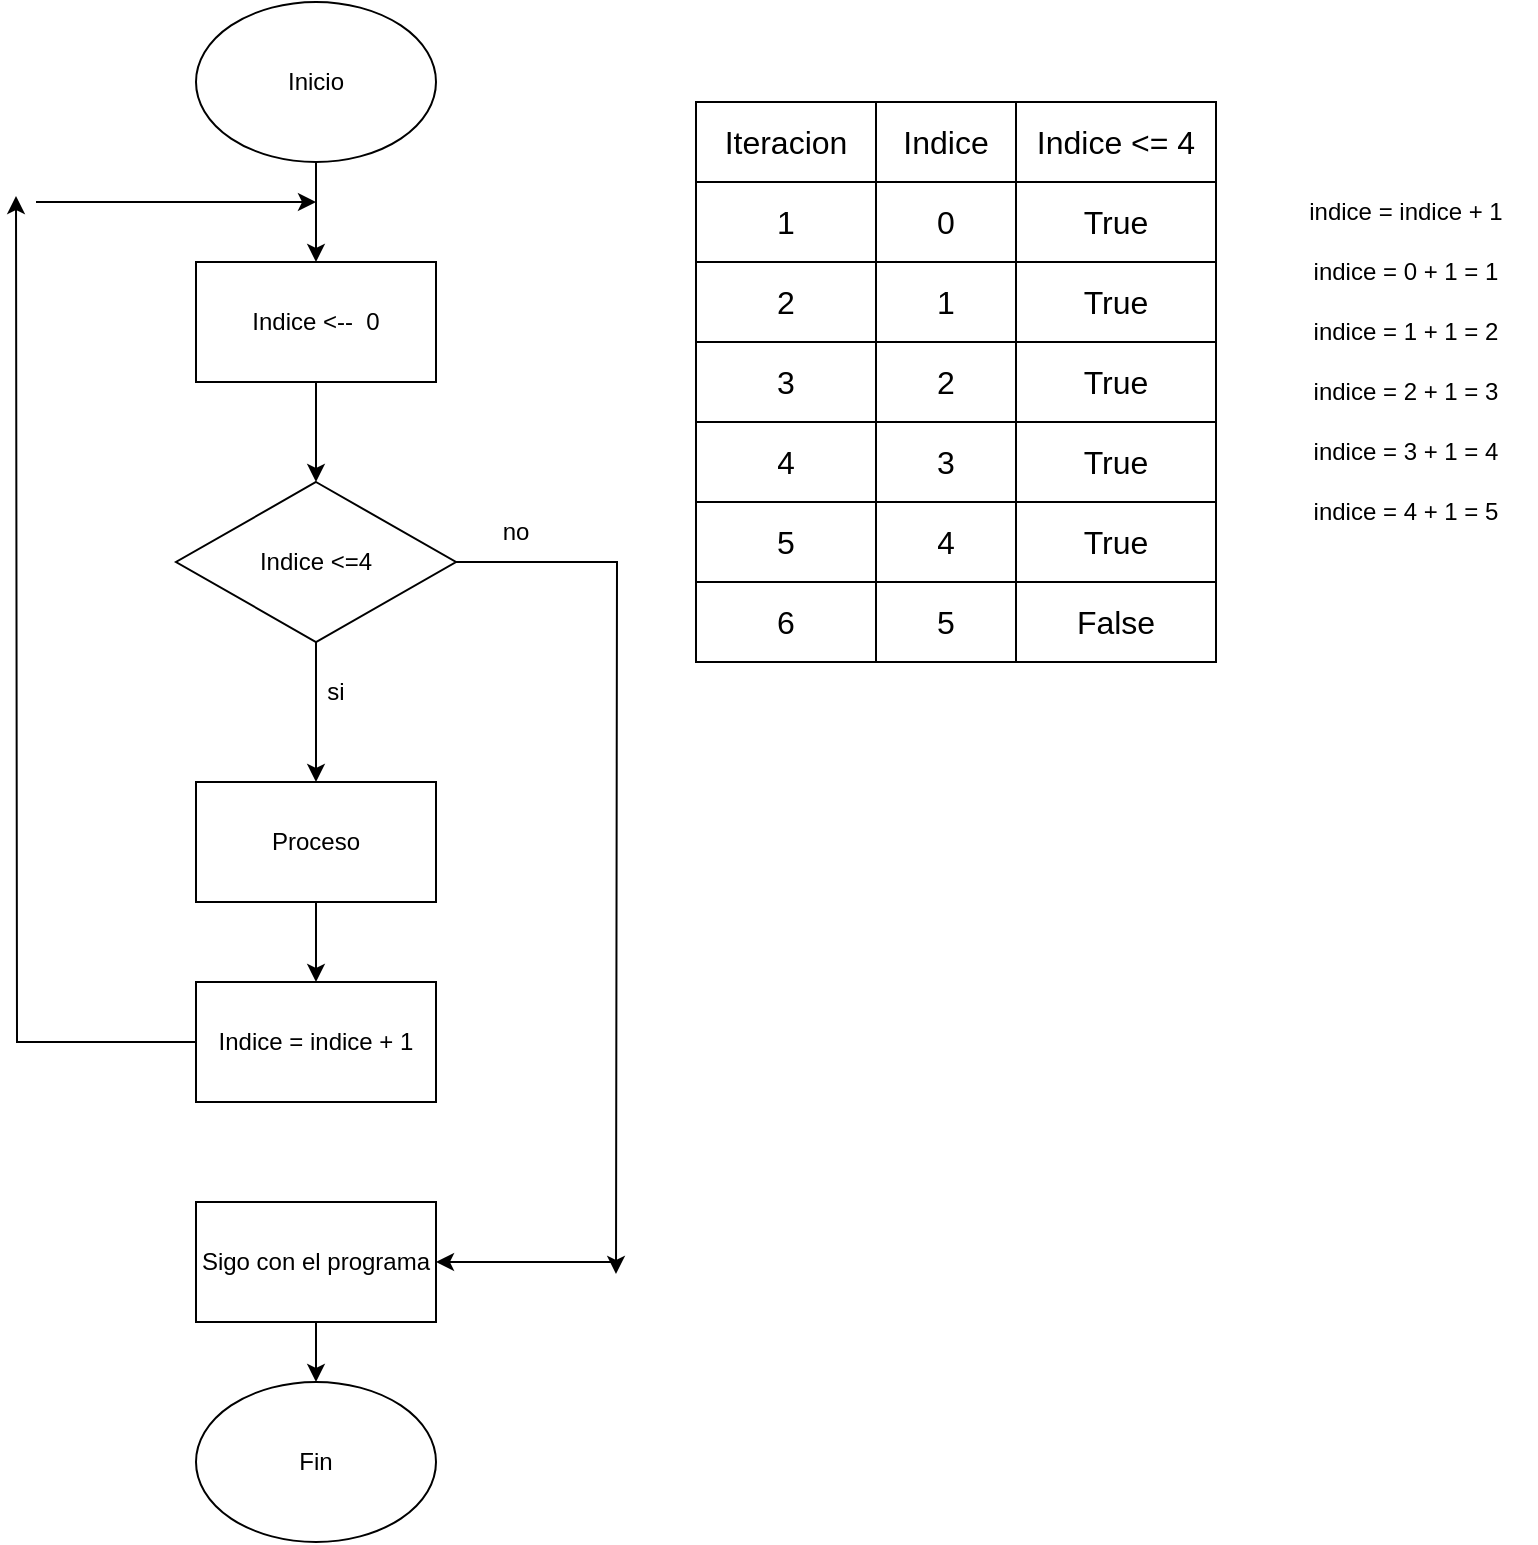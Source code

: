 <mxfile version="24.0.7" type="github">
  <diagram name="Página-1" id="5SuImOSUHE1ITO1jqcRT">
    <mxGraphModel dx="1309" dy="640" grid="1" gridSize="10" guides="1" tooltips="1" connect="1" arrows="1" fold="1" page="1" pageScale="1" pageWidth="827" pageHeight="1169" math="0" shadow="0">
      <root>
        <mxCell id="0" />
        <mxCell id="1" parent="0" />
        <mxCell id="0_4KgihBbUwdMG1QT6HZ-11" style="edgeStyle=orthogonalEdgeStyle;rounded=0;orthogonalLoop=1;jettySize=auto;html=1;exitX=0.5;exitY=1;exitDx=0;exitDy=0;entryX=0.5;entryY=0;entryDx=0;entryDy=0;" edge="1" parent="1" source="0_4KgihBbUwdMG1QT6HZ-1" target="0_4KgihBbUwdMG1QT6HZ-2">
          <mxGeometry relative="1" as="geometry" />
        </mxCell>
        <mxCell id="0_4KgihBbUwdMG1QT6HZ-1" value="Inicio" style="ellipse;whiteSpace=wrap;html=1;" vertex="1" parent="1">
          <mxGeometry x="140" y="20" width="120" height="80" as="geometry" />
        </mxCell>
        <mxCell id="0_4KgihBbUwdMG1QT6HZ-9" style="edgeStyle=orthogonalEdgeStyle;rounded=0;orthogonalLoop=1;jettySize=auto;html=1;exitX=0.5;exitY=1;exitDx=0;exitDy=0;entryX=0.5;entryY=0;entryDx=0;entryDy=0;" edge="1" parent="1" source="0_4KgihBbUwdMG1QT6HZ-2" target="0_4KgihBbUwdMG1QT6HZ-3">
          <mxGeometry relative="1" as="geometry" />
        </mxCell>
        <mxCell id="0_4KgihBbUwdMG1QT6HZ-2" value="Indice &amp;lt;--&amp;nbsp; 0" style="rounded=0;whiteSpace=wrap;html=1;" vertex="1" parent="1">
          <mxGeometry x="140" y="150" width="120" height="60" as="geometry" />
        </mxCell>
        <mxCell id="0_4KgihBbUwdMG1QT6HZ-5" style="edgeStyle=orthogonalEdgeStyle;rounded=0;orthogonalLoop=1;jettySize=auto;html=1;exitX=0.5;exitY=1;exitDx=0;exitDy=0;entryX=0.5;entryY=0;entryDx=0;entryDy=0;" edge="1" parent="1" source="0_4KgihBbUwdMG1QT6HZ-3" target="0_4KgihBbUwdMG1QT6HZ-4">
          <mxGeometry relative="1" as="geometry" />
        </mxCell>
        <mxCell id="0_4KgihBbUwdMG1QT6HZ-17" style="edgeStyle=orthogonalEdgeStyle;rounded=0;orthogonalLoop=1;jettySize=auto;html=1;exitX=1;exitY=0.5;exitDx=0;exitDy=0;" edge="1" parent="1" source="0_4KgihBbUwdMG1QT6HZ-3">
          <mxGeometry relative="1" as="geometry">
            <mxPoint x="350" y="655.981" as="targetPoint" />
          </mxGeometry>
        </mxCell>
        <mxCell id="0_4KgihBbUwdMG1QT6HZ-3" value="Indice &amp;lt;=4" style="rhombus;whiteSpace=wrap;html=1;" vertex="1" parent="1">
          <mxGeometry x="130" y="260" width="140" height="80" as="geometry" />
        </mxCell>
        <mxCell id="0_4KgihBbUwdMG1QT6HZ-10" style="edgeStyle=orthogonalEdgeStyle;rounded=0;orthogonalLoop=1;jettySize=auto;html=1;exitX=0.5;exitY=1;exitDx=0;exitDy=0;entryX=0.5;entryY=0;entryDx=0;entryDy=0;" edge="1" parent="1" source="0_4KgihBbUwdMG1QT6HZ-4" target="0_4KgihBbUwdMG1QT6HZ-6">
          <mxGeometry relative="1" as="geometry" />
        </mxCell>
        <mxCell id="0_4KgihBbUwdMG1QT6HZ-4" value="Proceso" style="rounded=0;whiteSpace=wrap;html=1;" vertex="1" parent="1">
          <mxGeometry x="140" y="410" width="120" height="60" as="geometry" />
        </mxCell>
        <mxCell id="0_4KgihBbUwdMG1QT6HZ-15" style="edgeStyle=orthogonalEdgeStyle;rounded=0;orthogonalLoop=1;jettySize=auto;html=1;exitX=0;exitY=0.5;exitDx=0;exitDy=0;" edge="1" parent="1" source="0_4KgihBbUwdMG1QT6HZ-6">
          <mxGeometry relative="1" as="geometry">
            <mxPoint x="50" y="117" as="targetPoint" />
          </mxGeometry>
        </mxCell>
        <mxCell id="0_4KgihBbUwdMG1QT6HZ-6" value="Indice = indice + 1" style="rounded=0;whiteSpace=wrap;html=1;" vertex="1" parent="1">
          <mxGeometry x="140" y="510" width="120" height="60" as="geometry" />
        </mxCell>
        <mxCell id="0_4KgihBbUwdMG1QT6HZ-7" value="si" style="text;html=1;align=center;verticalAlign=middle;whiteSpace=wrap;rounded=0;" vertex="1" parent="1">
          <mxGeometry x="180" y="350" width="60" height="30" as="geometry" />
        </mxCell>
        <mxCell id="0_4KgihBbUwdMG1QT6HZ-33" style="edgeStyle=orthogonalEdgeStyle;rounded=0;orthogonalLoop=1;jettySize=auto;html=1;exitX=0.5;exitY=1;exitDx=0;exitDy=0;entryX=0.5;entryY=0;entryDx=0;entryDy=0;" edge="1" parent="1" source="0_4KgihBbUwdMG1QT6HZ-14" target="0_4KgihBbUwdMG1QT6HZ-19">
          <mxGeometry relative="1" as="geometry" />
        </mxCell>
        <mxCell id="0_4KgihBbUwdMG1QT6HZ-14" value="Sigo con el programa" style="rounded=0;whiteSpace=wrap;html=1;" vertex="1" parent="1">
          <mxGeometry x="140" y="620" width="120" height="60" as="geometry" />
        </mxCell>
        <mxCell id="0_4KgihBbUwdMG1QT6HZ-16" value="" style="endArrow=classic;html=1;rounded=0;" edge="1" parent="1">
          <mxGeometry width="50" height="50" relative="1" as="geometry">
            <mxPoint x="60" y="120" as="sourcePoint" />
            <mxPoint x="200" y="120" as="targetPoint" />
          </mxGeometry>
        </mxCell>
        <mxCell id="0_4KgihBbUwdMG1QT6HZ-18" value="" style="endArrow=classic;html=1;rounded=0;entryX=1;entryY=0.5;entryDx=0;entryDy=0;" edge="1" parent="1" target="0_4KgihBbUwdMG1QT6HZ-14">
          <mxGeometry width="50" height="50" relative="1" as="geometry">
            <mxPoint x="350" y="650" as="sourcePoint" />
            <mxPoint x="300" y="620" as="targetPoint" />
          </mxGeometry>
        </mxCell>
        <mxCell id="0_4KgihBbUwdMG1QT6HZ-19" value="Fin" style="ellipse;whiteSpace=wrap;html=1;" vertex="1" parent="1">
          <mxGeometry x="140" y="710" width="120" height="80" as="geometry" />
        </mxCell>
        <mxCell id="0_4KgihBbUwdMG1QT6HZ-20" value="" style="shape=table;startSize=0;container=1;collapsible=0;childLayout=tableLayout;fontSize=16;" vertex="1" parent="1">
          <mxGeometry x="390" y="70" width="260" height="280" as="geometry" />
        </mxCell>
        <mxCell id="0_4KgihBbUwdMG1QT6HZ-21" value="" style="shape=tableRow;horizontal=0;startSize=0;swimlaneHead=0;swimlaneBody=0;strokeColor=inherit;top=0;left=0;bottom=0;right=0;collapsible=0;dropTarget=0;fillColor=none;points=[[0,0.5],[1,0.5]];portConstraint=eastwest;fontSize=16;" vertex="1" parent="0_4KgihBbUwdMG1QT6HZ-20">
          <mxGeometry width="260" height="40" as="geometry" />
        </mxCell>
        <mxCell id="0_4KgihBbUwdMG1QT6HZ-22" value="Iteracion" style="shape=partialRectangle;html=1;whiteSpace=wrap;connectable=0;strokeColor=inherit;overflow=hidden;fillColor=none;top=0;left=0;bottom=0;right=0;pointerEvents=1;fontSize=16;" vertex="1" parent="0_4KgihBbUwdMG1QT6HZ-21">
          <mxGeometry width="90" height="40" as="geometry">
            <mxRectangle width="90" height="40" as="alternateBounds" />
          </mxGeometry>
        </mxCell>
        <mxCell id="0_4KgihBbUwdMG1QT6HZ-23" value="Indice" style="shape=partialRectangle;html=1;whiteSpace=wrap;connectable=0;strokeColor=inherit;overflow=hidden;fillColor=none;top=0;left=0;bottom=0;right=0;pointerEvents=1;fontSize=16;" vertex="1" parent="0_4KgihBbUwdMG1QT6HZ-21">
          <mxGeometry x="90" width="70" height="40" as="geometry">
            <mxRectangle width="70" height="40" as="alternateBounds" />
          </mxGeometry>
        </mxCell>
        <mxCell id="0_4KgihBbUwdMG1QT6HZ-24" value="Indice &amp;lt;= 4" style="shape=partialRectangle;html=1;whiteSpace=wrap;connectable=0;strokeColor=inherit;overflow=hidden;fillColor=none;top=0;left=0;bottom=0;right=0;pointerEvents=1;fontSize=16;" vertex="1" parent="0_4KgihBbUwdMG1QT6HZ-21">
          <mxGeometry x="160" width="100" height="40" as="geometry">
            <mxRectangle width="100" height="40" as="alternateBounds" />
          </mxGeometry>
        </mxCell>
        <mxCell id="0_4KgihBbUwdMG1QT6HZ-25" value="" style="shape=tableRow;horizontal=0;startSize=0;swimlaneHead=0;swimlaneBody=0;strokeColor=inherit;top=0;left=0;bottom=0;right=0;collapsible=0;dropTarget=0;fillColor=none;points=[[0,0.5],[1,0.5]];portConstraint=eastwest;fontSize=16;" vertex="1" parent="0_4KgihBbUwdMG1QT6HZ-20">
          <mxGeometry y="40" width="260" height="40" as="geometry" />
        </mxCell>
        <mxCell id="0_4KgihBbUwdMG1QT6HZ-26" value="1" style="shape=partialRectangle;html=1;whiteSpace=wrap;connectable=0;strokeColor=inherit;overflow=hidden;fillColor=none;top=0;left=0;bottom=0;right=0;pointerEvents=1;fontSize=16;" vertex="1" parent="0_4KgihBbUwdMG1QT6HZ-25">
          <mxGeometry width="90" height="40" as="geometry">
            <mxRectangle width="90" height="40" as="alternateBounds" />
          </mxGeometry>
        </mxCell>
        <mxCell id="0_4KgihBbUwdMG1QT6HZ-27" value="0" style="shape=partialRectangle;html=1;whiteSpace=wrap;connectable=0;strokeColor=inherit;overflow=hidden;fillColor=none;top=0;left=0;bottom=0;right=0;pointerEvents=1;fontSize=16;" vertex="1" parent="0_4KgihBbUwdMG1QT6HZ-25">
          <mxGeometry x="90" width="70" height="40" as="geometry">
            <mxRectangle width="70" height="40" as="alternateBounds" />
          </mxGeometry>
        </mxCell>
        <mxCell id="0_4KgihBbUwdMG1QT6HZ-28" value="True" style="shape=partialRectangle;html=1;whiteSpace=wrap;connectable=0;strokeColor=inherit;overflow=hidden;fillColor=none;top=0;left=0;bottom=0;right=0;pointerEvents=1;fontSize=16;" vertex="1" parent="0_4KgihBbUwdMG1QT6HZ-25">
          <mxGeometry x="160" width="100" height="40" as="geometry">
            <mxRectangle width="100" height="40" as="alternateBounds" />
          </mxGeometry>
        </mxCell>
        <mxCell id="0_4KgihBbUwdMG1QT6HZ-48" value="" style="shape=tableRow;horizontal=0;startSize=0;swimlaneHead=0;swimlaneBody=0;strokeColor=inherit;top=0;left=0;bottom=0;right=0;collapsible=0;dropTarget=0;fillColor=none;points=[[0,0.5],[1,0.5]];portConstraint=eastwest;fontSize=16;" vertex="1" parent="0_4KgihBbUwdMG1QT6HZ-20">
          <mxGeometry y="80" width="260" height="40" as="geometry" />
        </mxCell>
        <mxCell id="0_4KgihBbUwdMG1QT6HZ-49" value="2" style="shape=partialRectangle;html=1;whiteSpace=wrap;connectable=0;strokeColor=inherit;overflow=hidden;fillColor=none;top=0;left=0;bottom=0;right=0;pointerEvents=1;fontSize=16;" vertex="1" parent="0_4KgihBbUwdMG1QT6HZ-48">
          <mxGeometry width="90" height="40" as="geometry">
            <mxRectangle width="90" height="40" as="alternateBounds" />
          </mxGeometry>
        </mxCell>
        <mxCell id="0_4KgihBbUwdMG1QT6HZ-50" value="1" style="shape=partialRectangle;html=1;whiteSpace=wrap;connectable=0;strokeColor=inherit;overflow=hidden;fillColor=none;top=0;left=0;bottom=0;right=0;pointerEvents=1;fontSize=16;" vertex="1" parent="0_4KgihBbUwdMG1QT6HZ-48">
          <mxGeometry x="90" width="70" height="40" as="geometry">
            <mxRectangle width="70" height="40" as="alternateBounds" />
          </mxGeometry>
        </mxCell>
        <mxCell id="0_4KgihBbUwdMG1QT6HZ-51" value="True" style="shape=partialRectangle;html=1;whiteSpace=wrap;connectable=0;strokeColor=inherit;overflow=hidden;fillColor=none;top=0;left=0;bottom=0;right=0;pointerEvents=1;fontSize=16;" vertex="1" parent="0_4KgihBbUwdMG1QT6HZ-48">
          <mxGeometry x="160" width="100" height="40" as="geometry">
            <mxRectangle width="100" height="40" as="alternateBounds" />
          </mxGeometry>
        </mxCell>
        <mxCell id="0_4KgihBbUwdMG1QT6HZ-52" value="" style="shape=tableRow;horizontal=0;startSize=0;swimlaneHead=0;swimlaneBody=0;strokeColor=inherit;top=0;left=0;bottom=0;right=0;collapsible=0;dropTarget=0;fillColor=none;points=[[0,0.5],[1,0.5]];portConstraint=eastwest;fontSize=16;" vertex="1" parent="0_4KgihBbUwdMG1QT6HZ-20">
          <mxGeometry y="120" width="260" height="40" as="geometry" />
        </mxCell>
        <mxCell id="0_4KgihBbUwdMG1QT6HZ-53" value="3" style="shape=partialRectangle;html=1;whiteSpace=wrap;connectable=0;strokeColor=inherit;overflow=hidden;fillColor=none;top=0;left=0;bottom=0;right=0;pointerEvents=1;fontSize=16;" vertex="1" parent="0_4KgihBbUwdMG1QT6HZ-52">
          <mxGeometry width="90" height="40" as="geometry">
            <mxRectangle width="90" height="40" as="alternateBounds" />
          </mxGeometry>
        </mxCell>
        <mxCell id="0_4KgihBbUwdMG1QT6HZ-54" value="2" style="shape=partialRectangle;html=1;whiteSpace=wrap;connectable=0;strokeColor=inherit;overflow=hidden;fillColor=none;top=0;left=0;bottom=0;right=0;pointerEvents=1;fontSize=16;" vertex="1" parent="0_4KgihBbUwdMG1QT6HZ-52">
          <mxGeometry x="90" width="70" height="40" as="geometry">
            <mxRectangle width="70" height="40" as="alternateBounds" />
          </mxGeometry>
        </mxCell>
        <mxCell id="0_4KgihBbUwdMG1QT6HZ-55" value="True" style="shape=partialRectangle;html=1;whiteSpace=wrap;connectable=0;strokeColor=inherit;overflow=hidden;fillColor=none;top=0;left=0;bottom=0;right=0;pointerEvents=1;fontSize=16;" vertex="1" parent="0_4KgihBbUwdMG1QT6HZ-52">
          <mxGeometry x="160" width="100" height="40" as="geometry">
            <mxRectangle width="100" height="40" as="alternateBounds" />
          </mxGeometry>
        </mxCell>
        <mxCell id="0_4KgihBbUwdMG1QT6HZ-56" value="" style="shape=tableRow;horizontal=0;startSize=0;swimlaneHead=0;swimlaneBody=0;strokeColor=inherit;top=0;left=0;bottom=0;right=0;collapsible=0;dropTarget=0;fillColor=none;points=[[0,0.5],[1,0.5]];portConstraint=eastwest;fontSize=16;" vertex="1" parent="0_4KgihBbUwdMG1QT6HZ-20">
          <mxGeometry y="160" width="260" height="40" as="geometry" />
        </mxCell>
        <mxCell id="0_4KgihBbUwdMG1QT6HZ-57" value="4" style="shape=partialRectangle;html=1;whiteSpace=wrap;connectable=0;strokeColor=inherit;overflow=hidden;fillColor=none;top=0;left=0;bottom=0;right=0;pointerEvents=1;fontSize=16;" vertex="1" parent="0_4KgihBbUwdMG1QT6HZ-56">
          <mxGeometry width="90" height="40" as="geometry">
            <mxRectangle width="90" height="40" as="alternateBounds" />
          </mxGeometry>
        </mxCell>
        <mxCell id="0_4KgihBbUwdMG1QT6HZ-58" value="3" style="shape=partialRectangle;html=1;whiteSpace=wrap;connectable=0;strokeColor=inherit;overflow=hidden;fillColor=none;top=0;left=0;bottom=0;right=0;pointerEvents=1;fontSize=16;" vertex="1" parent="0_4KgihBbUwdMG1QT6HZ-56">
          <mxGeometry x="90" width="70" height="40" as="geometry">
            <mxRectangle width="70" height="40" as="alternateBounds" />
          </mxGeometry>
        </mxCell>
        <mxCell id="0_4KgihBbUwdMG1QT6HZ-59" value="True" style="shape=partialRectangle;html=1;whiteSpace=wrap;connectable=0;strokeColor=inherit;overflow=hidden;fillColor=none;top=0;left=0;bottom=0;right=0;pointerEvents=1;fontSize=16;" vertex="1" parent="0_4KgihBbUwdMG1QT6HZ-56">
          <mxGeometry x="160" width="100" height="40" as="geometry">
            <mxRectangle width="100" height="40" as="alternateBounds" />
          </mxGeometry>
        </mxCell>
        <mxCell id="0_4KgihBbUwdMG1QT6HZ-29" value="" style="shape=tableRow;horizontal=0;startSize=0;swimlaneHead=0;swimlaneBody=0;strokeColor=inherit;top=0;left=0;bottom=0;right=0;collapsible=0;dropTarget=0;fillColor=none;points=[[0,0.5],[1,0.5]];portConstraint=eastwest;fontSize=16;" vertex="1" parent="0_4KgihBbUwdMG1QT6HZ-20">
          <mxGeometry y="200" width="260" height="40" as="geometry" />
        </mxCell>
        <mxCell id="0_4KgihBbUwdMG1QT6HZ-30" value="5" style="shape=partialRectangle;html=1;whiteSpace=wrap;connectable=0;strokeColor=inherit;overflow=hidden;fillColor=none;top=0;left=0;bottom=0;right=0;pointerEvents=1;fontSize=16;" vertex="1" parent="0_4KgihBbUwdMG1QT6HZ-29">
          <mxGeometry width="90" height="40" as="geometry">
            <mxRectangle width="90" height="40" as="alternateBounds" />
          </mxGeometry>
        </mxCell>
        <mxCell id="0_4KgihBbUwdMG1QT6HZ-31" value="4" style="shape=partialRectangle;html=1;whiteSpace=wrap;connectable=0;strokeColor=inherit;overflow=hidden;fillColor=none;top=0;left=0;bottom=0;right=0;pointerEvents=1;fontSize=16;" vertex="1" parent="0_4KgihBbUwdMG1QT6HZ-29">
          <mxGeometry x="90" width="70" height="40" as="geometry">
            <mxRectangle width="70" height="40" as="alternateBounds" />
          </mxGeometry>
        </mxCell>
        <mxCell id="0_4KgihBbUwdMG1QT6HZ-32" value="True" style="shape=partialRectangle;html=1;whiteSpace=wrap;connectable=0;strokeColor=inherit;overflow=hidden;fillColor=none;top=0;left=0;bottom=0;right=0;pointerEvents=1;fontSize=16;" vertex="1" parent="0_4KgihBbUwdMG1QT6HZ-29">
          <mxGeometry x="160" width="100" height="40" as="geometry">
            <mxRectangle width="100" height="40" as="alternateBounds" />
          </mxGeometry>
        </mxCell>
        <mxCell id="0_4KgihBbUwdMG1QT6HZ-62" value="" style="shape=tableRow;horizontal=0;startSize=0;swimlaneHead=0;swimlaneBody=0;strokeColor=inherit;top=0;left=0;bottom=0;right=0;collapsible=0;dropTarget=0;fillColor=none;points=[[0,0.5],[1,0.5]];portConstraint=eastwest;fontSize=16;" vertex="1" parent="0_4KgihBbUwdMG1QT6HZ-20">
          <mxGeometry y="240" width="260" height="40" as="geometry" />
        </mxCell>
        <mxCell id="0_4KgihBbUwdMG1QT6HZ-63" value="6" style="shape=partialRectangle;html=1;whiteSpace=wrap;connectable=0;strokeColor=inherit;overflow=hidden;fillColor=none;top=0;left=0;bottom=0;right=0;pointerEvents=1;fontSize=16;" vertex="1" parent="0_4KgihBbUwdMG1QT6HZ-62">
          <mxGeometry width="90" height="40" as="geometry">
            <mxRectangle width="90" height="40" as="alternateBounds" />
          </mxGeometry>
        </mxCell>
        <mxCell id="0_4KgihBbUwdMG1QT6HZ-64" value="5" style="shape=partialRectangle;html=1;whiteSpace=wrap;connectable=0;strokeColor=inherit;overflow=hidden;fillColor=none;top=0;left=0;bottom=0;right=0;pointerEvents=1;fontSize=16;" vertex="1" parent="0_4KgihBbUwdMG1QT6HZ-62">
          <mxGeometry x="90" width="70" height="40" as="geometry">
            <mxRectangle width="70" height="40" as="alternateBounds" />
          </mxGeometry>
        </mxCell>
        <mxCell id="0_4KgihBbUwdMG1QT6HZ-65" value="False" style="shape=partialRectangle;html=1;whiteSpace=wrap;connectable=0;strokeColor=inherit;overflow=hidden;fillColor=none;top=0;left=0;bottom=0;right=0;pointerEvents=1;fontSize=16;" vertex="1" parent="0_4KgihBbUwdMG1QT6HZ-62">
          <mxGeometry x="160" width="100" height="40" as="geometry">
            <mxRectangle width="100" height="40" as="alternateBounds" />
          </mxGeometry>
        </mxCell>
        <mxCell id="0_4KgihBbUwdMG1QT6HZ-61" value="no" style="text;html=1;align=center;verticalAlign=middle;whiteSpace=wrap;rounded=0;" vertex="1" parent="1">
          <mxGeometry x="270" y="270" width="60" height="30" as="geometry" />
        </mxCell>
        <mxCell id="0_4KgihBbUwdMG1QT6HZ-66" value="indice = indice + 1" style="text;html=1;align=center;verticalAlign=middle;whiteSpace=wrap;rounded=0;" vertex="1" parent="1">
          <mxGeometry x="680" y="110" width="130" height="30" as="geometry" />
        </mxCell>
        <mxCell id="0_4KgihBbUwdMG1QT6HZ-67" value="indice = 0 + 1 = 1" style="text;html=1;align=center;verticalAlign=middle;whiteSpace=wrap;rounded=0;" vertex="1" parent="1">
          <mxGeometry x="680" y="140" width="130" height="30" as="geometry" />
        </mxCell>
        <mxCell id="0_4KgihBbUwdMG1QT6HZ-68" value="indice = 1 + 1 = 2" style="text;html=1;align=center;verticalAlign=middle;whiteSpace=wrap;rounded=0;" vertex="1" parent="1">
          <mxGeometry x="680" y="170" width="130" height="30" as="geometry" />
        </mxCell>
        <mxCell id="0_4KgihBbUwdMG1QT6HZ-69" value="indice = 2 + 1 = 3" style="text;html=1;align=center;verticalAlign=middle;whiteSpace=wrap;rounded=0;" vertex="1" parent="1">
          <mxGeometry x="680" y="200" width="130" height="30" as="geometry" />
        </mxCell>
        <mxCell id="0_4KgihBbUwdMG1QT6HZ-70" value="indice = 3 + 1 = 4" style="text;html=1;align=center;verticalAlign=middle;whiteSpace=wrap;rounded=0;" vertex="1" parent="1">
          <mxGeometry x="680" y="230" width="130" height="30" as="geometry" />
        </mxCell>
        <mxCell id="0_4KgihBbUwdMG1QT6HZ-71" value="indice = 4 + 1 = 5" style="text;html=1;align=center;verticalAlign=middle;whiteSpace=wrap;rounded=0;" vertex="1" parent="1">
          <mxGeometry x="680" y="260" width="130" height="30" as="geometry" />
        </mxCell>
      </root>
    </mxGraphModel>
  </diagram>
</mxfile>
